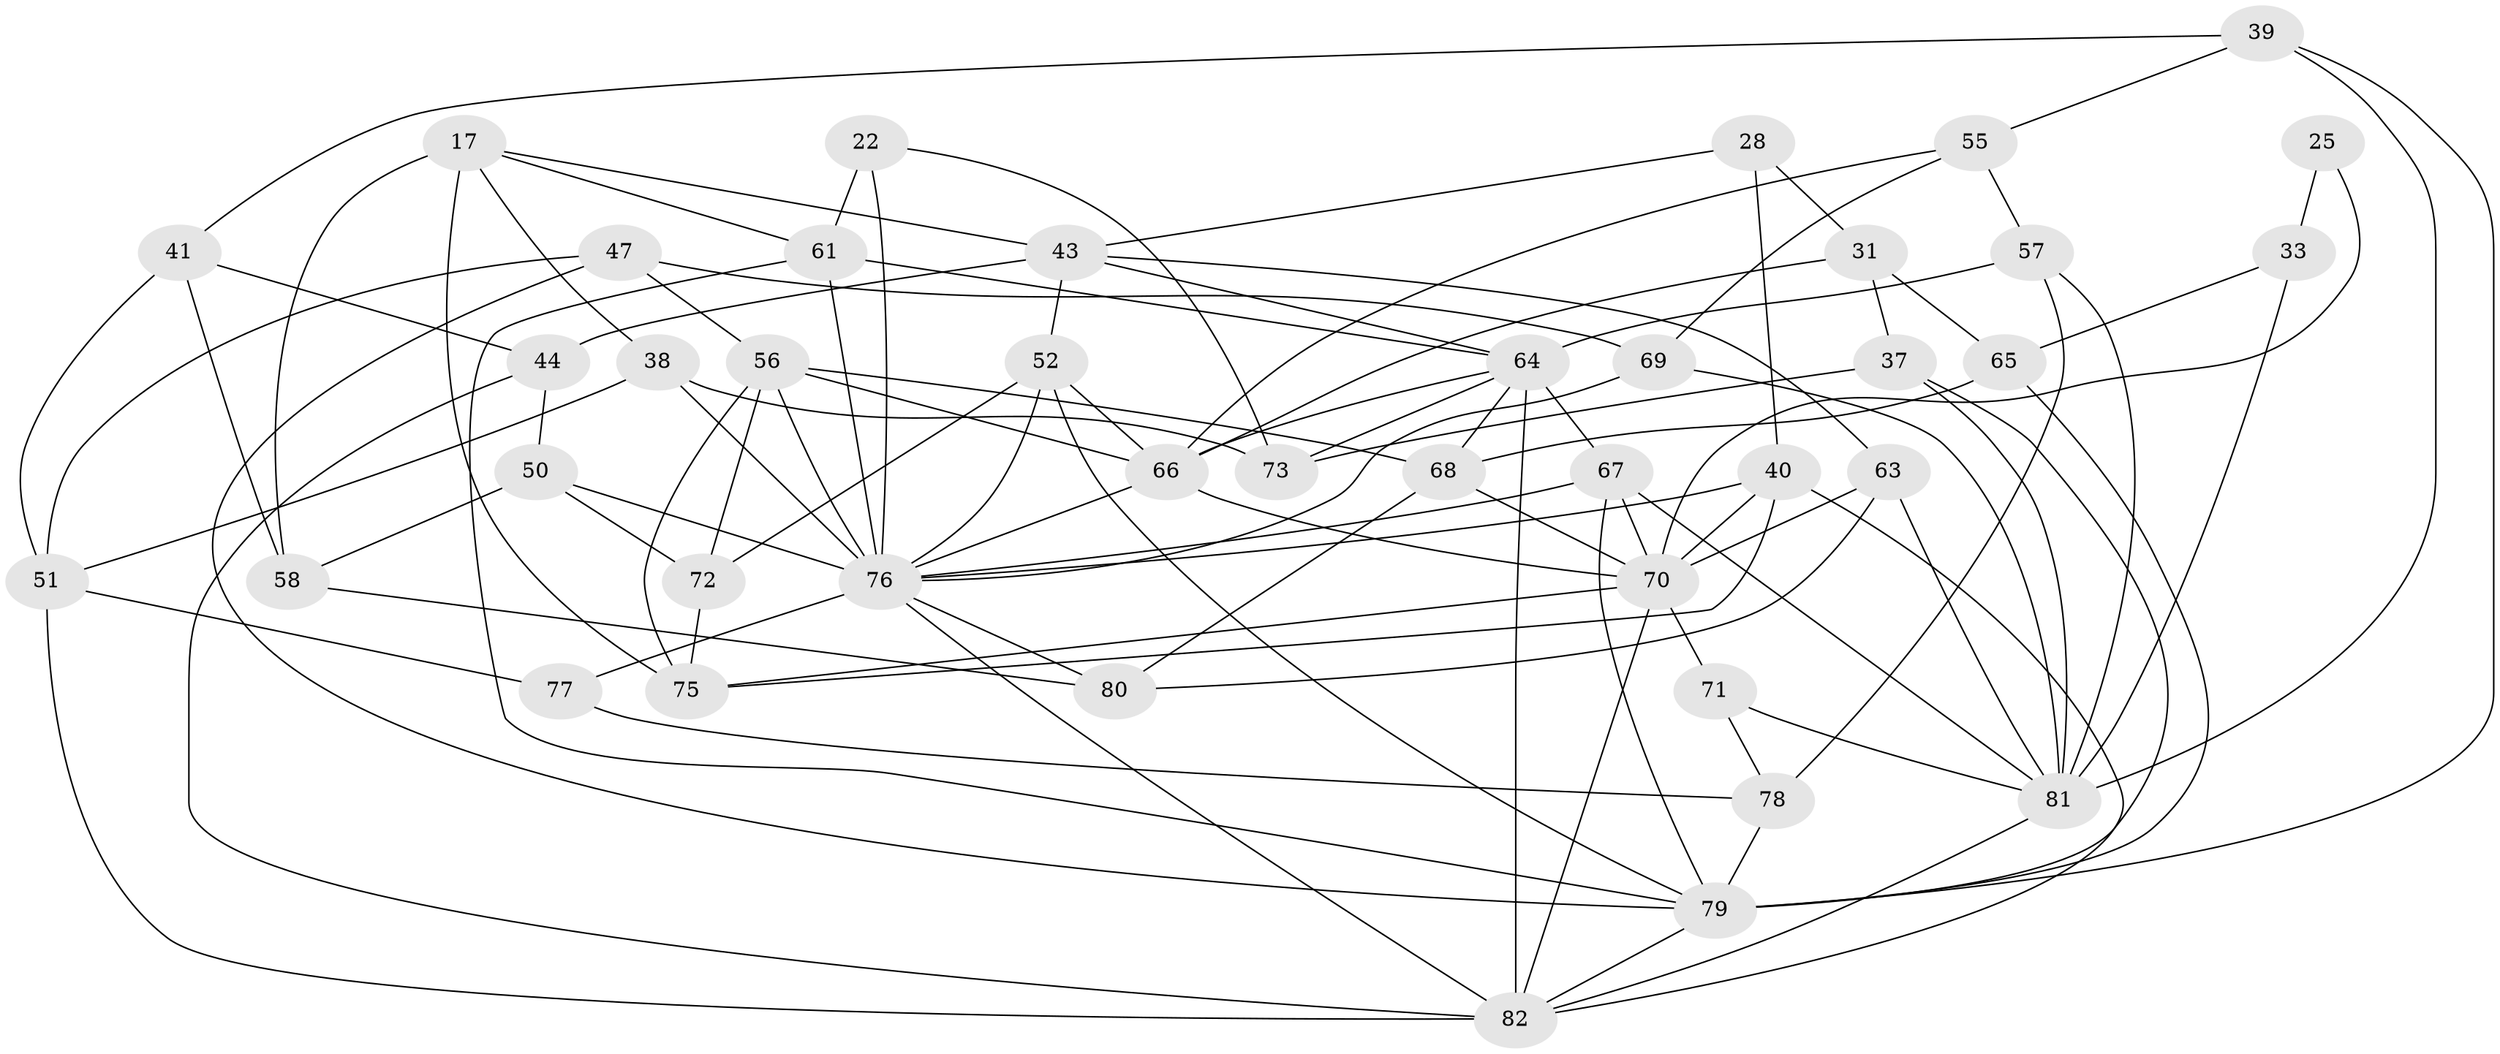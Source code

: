 // original degree distribution, {4: 1.0}
// Generated by graph-tools (version 1.1) at 2025/58/03/09/25 04:58:53]
// undirected, 41 vertices, 102 edges
graph export_dot {
graph [start="1"]
  node [color=gray90,style=filled];
  17 [super="+10"];
  22;
  25;
  28;
  31;
  33 [super="+7"];
  37;
  38;
  39;
  40 [super="+15"];
  41;
  43 [super="+26"];
  44;
  47;
  50;
  51 [super="+2"];
  52 [super="+14"];
  55;
  56 [super="+27"];
  57;
  58;
  61 [super="+18"];
  63;
  64 [super="+11+53+49"];
  65;
  66 [super="+1+4"];
  67 [super="+8+45"];
  68 [super="+34"];
  69;
  70 [super="+19+62+48"];
  71;
  72;
  73;
  75 [super="+35"];
  76 [super="+24+74"];
  77;
  78;
  79 [super="+54"];
  80;
  81 [super="+46+32"];
  82 [super="+60"];
  17 -- 58;
  17 -- 61;
  17 -- 75 [weight=2];
  17 -- 43;
  17 -- 38;
  22 -- 61 [weight=2];
  22 -- 73;
  22 -- 76;
  25 -- 33 [weight=2];
  25 -- 70 [weight=2];
  28 -- 40 [weight=2];
  28 -- 31;
  28 -- 43;
  31 -- 65;
  31 -- 37;
  31 -- 66;
  33 -- 81 [weight=3];
  33 -- 65;
  37 -- 73;
  37 -- 79;
  37 -- 81;
  38 -- 73;
  38 -- 51;
  38 -- 76;
  39 -- 55;
  39 -- 41;
  39 -- 81;
  39 -- 79;
  40 -- 70;
  40 -- 82;
  40 -- 75;
  40 -- 76;
  41 -- 44;
  41 -- 58;
  41 -- 51;
  43 -- 44;
  43 -- 52;
  43 -- 64;
  43 -- 63;
  44 -- 50;
  44 -- 82;
  47 -- 69;
  47 -- 56;
  47 -- 51;
  47 -- 79;
  50 -- 58;
  50 -- 72;
  50 -- 76;
  51 -- 77 [weight=2];
  51 -- 82;
  52 -- 72;
  52 -- 66;
  52 -- 79;
  52 -- 76 [weight=2];
  55 -- 57;
  55 -- 69;
  55 -- 66;
  56 -- 72;
  56 -- 76;
  56 -- 66;
  56 -- 75;
  56 -- 68;
  57 -- 78;
  57 -- 64;
  57 -- 81;
  58 -- 80;
  61 -- 64;
  61 -- 76;
  61 -- 79;
  63 -- 70;
  63 -- 80;
  63 -- 81;
  64 -- 66;
  64 -- 67 [weight=3];
  64 -- 68;
  64 -- 82 [weight=3];
  64 -- 73;
  65 -- 68;
  65 -- 79;
  66 -- 76;
  66 -- 70 [weight=2];
  67 -- 76;
  67 -- 70 [weight=2];
  67 -- 81;
  67 -- 79;
  68 -- 70 [weight=2];
  68 -- 80;
  69 -- 81;
  69 -- 76;
  70 -- 71 [weight=2];
  70 -- 75;
  70 -- 82;
  71 -- 78;
  71 -- 81;
  72 -- 75;
  76 -- 77;
  76 -- 82 [weight=3];
  76 -- 80;
  77 -- 78;
  78 -- 79;
  79 -- 82 [weight=2];
  81 -- 82 [weight=2];
}
